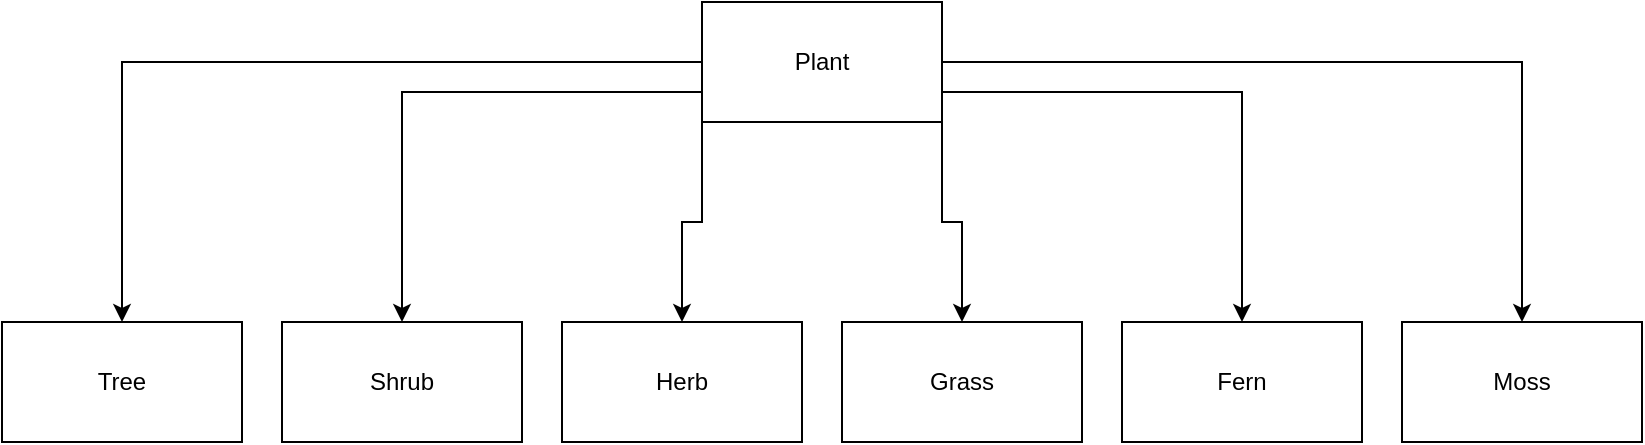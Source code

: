 <mxfile version="24.7.1" type="github">
  <diagram name="Page-1" id="VAv1-eu2XG_TfNwKK5kz">
    <mxGraphModel dx="1290" dy="557" grid="1" gridSize="10" guides="1" tooltips="1" connect="1" arrows="1" fold="1" page="1" pageScale="1" pageWidth="850" pageHeight="1100" math="0" shadow="0">
      <root>
        <mxCell id="0" />
        <mxCell id="1" parent="0" />
        <mxCell id="aTDOE_wDSNw0DSW3HxS9-3" value="" style="edgeStyle=orthogonalEdgeStyle;rounded=0;orthogonalLoop=1;jettySize=auto;html=1;" edge="1" parent="1" source="aTDOE_wDSNw0DSW3HxS9-1" target="aTDOE_wDSNw0DSW3HxS9-2">
          <mxGeometry relative="1" as="geometry" />
        </mxCell>
        <mxCell id="aTDOE_wDSNw0DSW3HxS9-9" style="edgeStyle=orthogonalEdgeStyle;rounded=0;orthogonalLoop=1;jettySize=auto;html=1;exitX=0;exitY=0.75;exitDx=0;exitDy=0;entryX=0.5;entryY=0;entryDx=0;entryDy=0;" edge="1" parent="1" source="aTDOE_wDSNw0DSW3HxS9-1" target="aTDOE_wDSNw0DSW3HxS9-4">
          <mxGeometry relative="1" as="geometry" />
        </mxCell>
        <mxCell id="aTDOE_wDSNw0DSW3HxS9-10" style="edgeStyle=orthogonalEdgeStyle;rounded=0;orthogonalLoop=1;jettySize=auto;html=1;exitX=0;exitY=1;exitDx=0;exitDy=0;entryX=0.5;entryY=0;entryDx=0;entryDy=0;" edge="1" parent="1" source="aTDOE_wDSNw0DSW3HxS9-1" target="aTDOE_wDSNw0DSW3HxS9-5">
          <mxGeometry relative="1" as="geometry" />
        </mxCell>
        <mxCell id="aTDOE_wDSNw0DSW3HxS9-11" style="edgeStyle=orthogonalEdgeStyle;rounded=0;orthogonalLoop=1;jettySize=auto;html=1;exitX=1;exitY=1;exitDx=0;exitDy=0;entryX=0.5;entryY=0;entryDx=0;entryDy=0;" edge="1" parent="1" source="aTDOE_wDSNw0DSW3HxS9-1" target="aTDOE_wDSNw0DSW3HxS9-6">
          <mxGeometry relative="1" as="geometry" />
        </mxCell>
        <mxCell id="aTDOE_wDSNw0DSW3HxS9-12" style="edgeStyle=orthogonalEdgeStyle;rounded=0;orthogonalLoop=1;jettySize=auto;html=1;exitX=1;exitY=0.5;exitDx=0;exitDy=0;entryX=0.5;entryY=0;entryDx=0;entryDy=0;" edge="1" parent="1" source="aTDOE_wDSNw0DSW3HxS9-1" target="aTDOE_wDSNw0DSW3HxS9-8">
          <mxGeometry relative="1" as="geometry" />
        </mxCell>
        <mxCell id="aTDOE_wDSNw0DSW3HxS9-13" style="edgeStyle=orthogonalEdgeStyle;rounded=0;orthogonalLoop=1;jettySize=auto;html=1;exitX=1;exitY=0.75;exitDx=0;exitDy=0;entryX=0.5;entryY=0;entryDx=0;entryDy=0;" edge="1" parent="1" source="aTDOE_wDSNw0DSW3HxS9-1" target="aTDOE_wDSNw0DSW3HxS9-7">
          <mxGeometry relative="1" as="geometry" />
        </mxCell>
        <mxCell id="aTDOE_wDSNw0DSW3HxS9-1" value="Plant" style="rounded=0;whiteSpace=wrap;html=1;" vertex="1" parent="1">
          <mxGeometry x="360" y="40" width="120" height="60" as="geometry" />
        </mxCell>
        <mxCell id="aTDOE_wDSNw0DSW3HxS9-2" value="Tree" style="whiteSpace=wrap;html=1;rounded=0;" vertex="1" parent="1">
          <mxGeometry x="10" y="200" width="120" height="60" as="geometry" />
        </mxCell>
        <mxCell id="aTDOE_wDSNw0DSW3HxS9-4" value="Shrub" style="whiteSpace=wrap;html=1;rounded=0;" vertex="1" parent="1">
          <mxGeometry x="150" y="200" width="120" height="60" as="geometry" />
        </mxCell>
        <mxCell id="aTDOE_wDSNw0DSW3HxS9-5" value="Herb" style="whiteSpace=wrap;html=1;rounded=0;" vertex="1" parent="1">
          <mxGeometry x="290" y="200" width="120" height="60" as="geometry" />
        </mxCell>
        <mxCell id="aTDOE_wDSNw0DSW3HxS9-6" value="Grass" style="whiteSpace=wrap;html=1;rounded=0;" vertex="1" parent="1">
          <mxGeometry x="430" y="200" width="120" height="60" as="geometry" />
        </mxCell>
        <mxCell id="aTDOE_wDSNw0DSW3HxS9-7" value="Fern" style="whiteSpace=wrap;html=1;rounded=0;" vertex="1" parent="1">
          <mxGeometry x="570" y="200" width="120" height="60" as="geometry" />
        </mxCell>
        <mxCell id="aTDOE_wDSNw0DSW3HxS9-8" value="Moss" style="whiteSpace=wrap;html=1;rounded=0;" vertex="1" parent="1">
          <mxGeometry x="710" y="200" width="120" height="60" as="geometry" />
        </mxCell>
      </root>
    </mxGraphModel>
  </diagram>
</mxfile>
